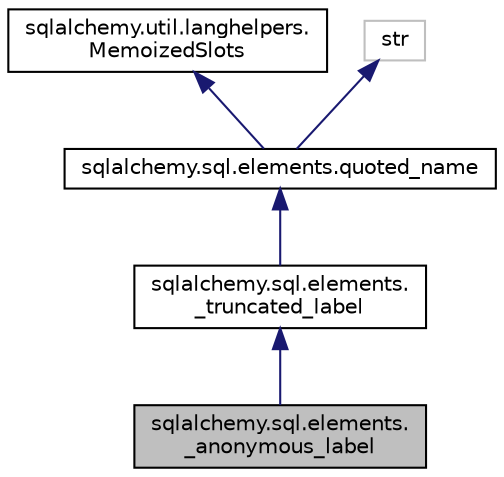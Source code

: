 digraph "sqlalchemy.sql.elements._anonymous_label"
{
 // LATEX_PDF_SIZE
  edge [fontname="Helvetica",fontsize="10",labelfontname="Helvetica",labelfontsize="10"];
  node [fontname="Helvetica",fontsize="10",shape=record];
  Node1 [label="sqlalchemy.sql.elements.\l_anonymous_label",height=0.2,width=0.4,color="black", fillcolor="grey75", style="filled", fontcolor="black",tooltip=" "];
  Node2 -> Node1 [dir="back",color="midnightblue",fontsize="10",style="solid",fontname="Helvetica"];
  Node2 [label="sqlalchemy.sql.elements.\l_truncated_label",height=0.2,width=0.4,color="black", fillcolor="white", style="filled",URL="$classsqlalchemy_1_1sql_1_1elements_1_1__truncated__label.html",tooltip=" "];
  Node3 -> Node2 [dir="back",color="midnightblue",fontsize="10",style="solid",fontname="Helvetica"];
  Node3 [label="sqlalchemy.sql.elements.quoted_name",height=0.2,width=0.4,color="black", fillcolor="white", style="filled",URL="$classsqlalchemy_1_1sql_1_1elements_1_1quoted__name.html",tooltip=" "];
  Node4 -> Node3 [dir="back",color="midnightblue",fontsize="10",style="solid",fontname="Helvetica"];
  Node4 [label="sqlalchemy.util.langhelpers.\lMemoizedSlots",height=0.2,width=0.4,color="black", fillcolor="white", style="filled",URL="$classsqlalchemy_1_1util_1_1langhelpers_1_1MemoizedSlots.html",tooltip=" "];
  Node5 -> Node3 [dir="back",color="midnightblue",fontsize="10",style="solid",fontname="Helvetica"];
  Node5 [label="str",height=0.2,width=0.4,color="grey75", fillcolor="white", style="filled",tooltip=" "];
}
